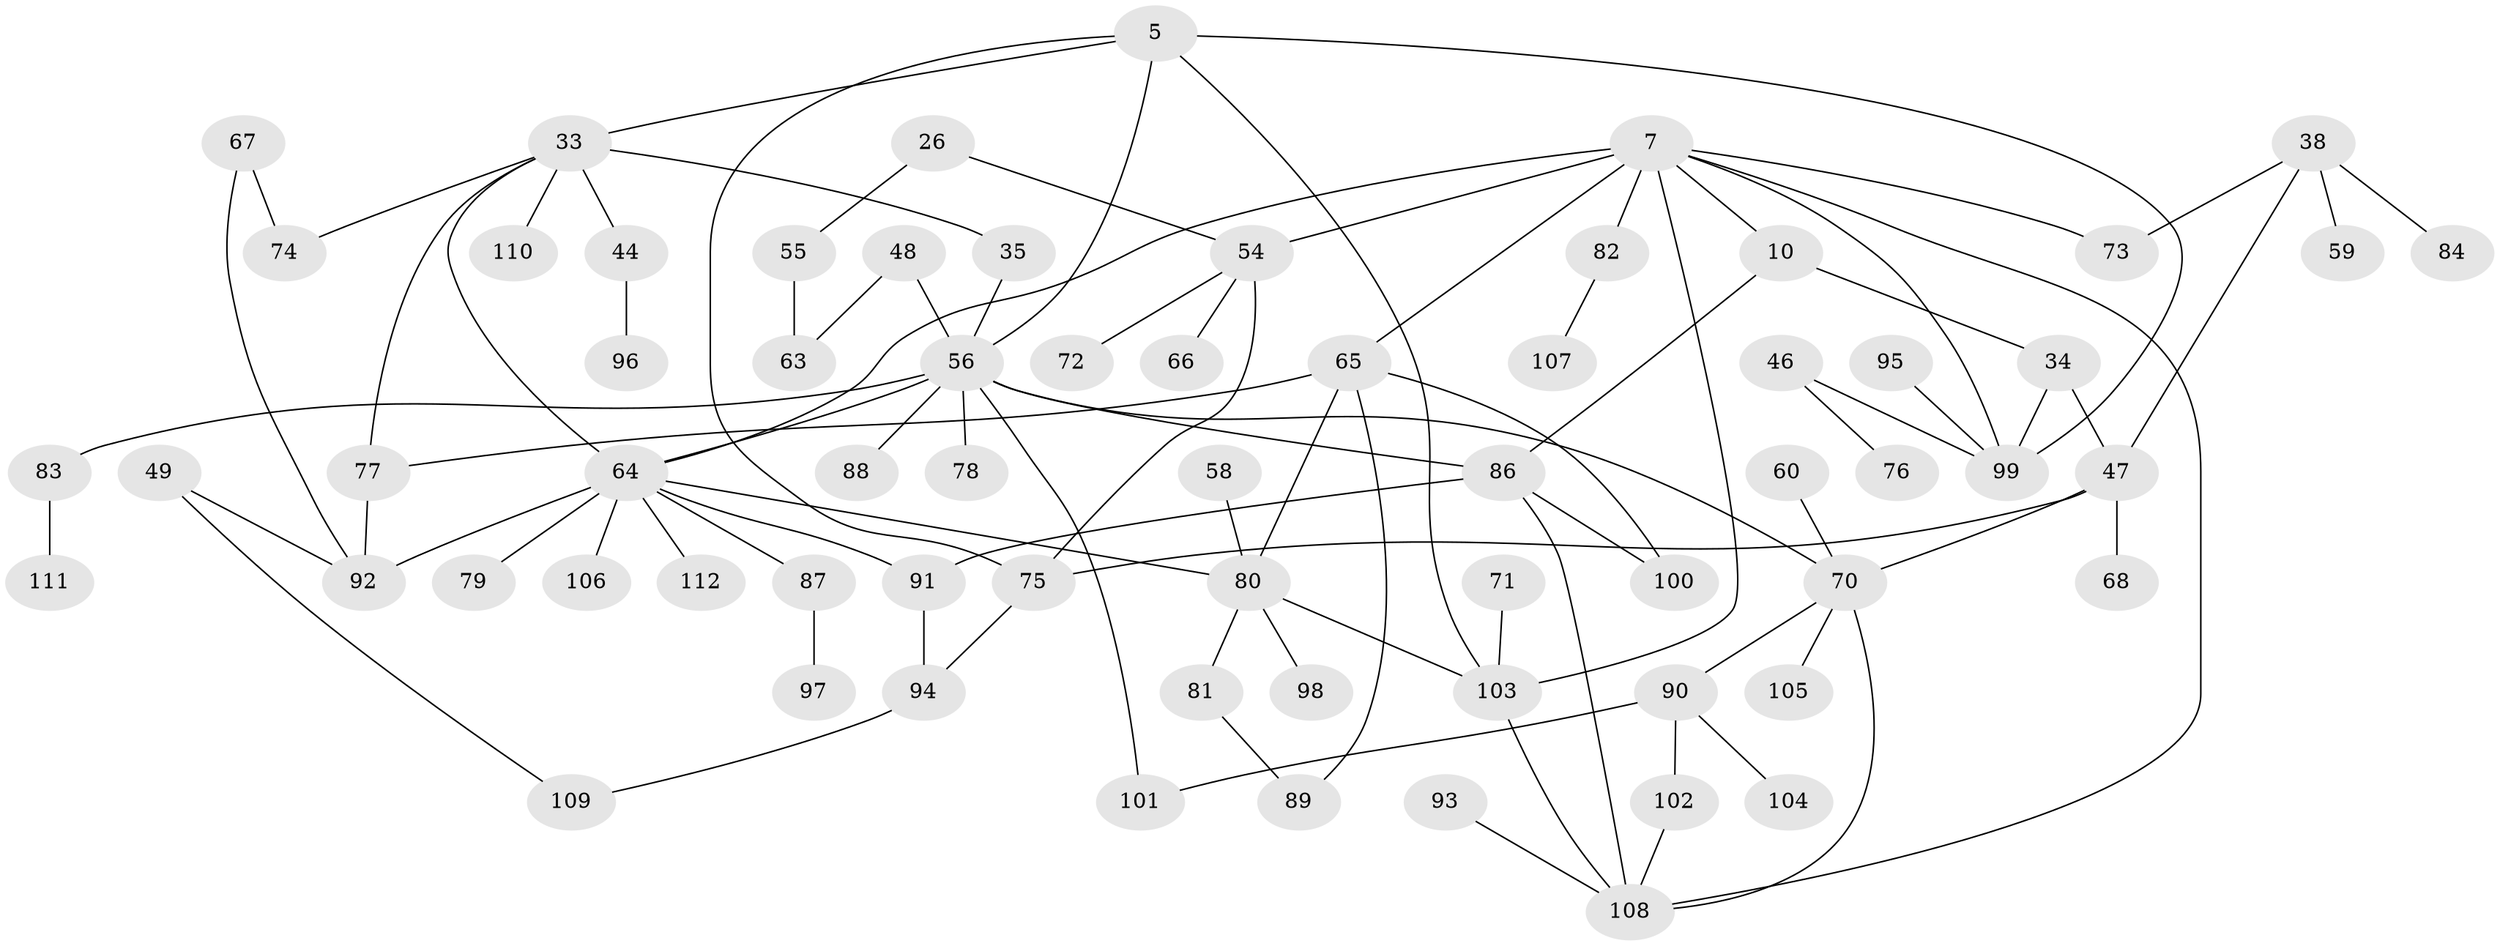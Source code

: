 // original degree distribution, {3: 0.22321428571428573, 5: 0.08035714285714286, 8: 0.008928571428571428, 7: 0.008928571428571428, 6: 0.017857142857142856, 2: 0.2857142857142857, 4: 0.09821428571428571, 1: 0.2767857142857143}
// Generated by graph-tools (version 1.1) at 2025/45/03/04/25 21:45:28]
// undirected, 67 vertices, 92 edges
graph export_dot {
graph [start="1"]
  node [color=gray90,style=filled];
  5;
  7 [super="+3+4"];
  10;
  26;
  33 [super="+6"];
  34 [super="+25"];
  35;
  38;
  44;
  46;
  47 [super="+27"];
  48;
  49;
  54 [super="+24"];
  55;
  56 [super="+41"];
  58;
  59;
  60;
  63;
  64 [super="+12+53+40"];
  65;
  66;
  67;
  68;
  70 [super="+32"];
  71;
  72;
  73 [super="+28"];
  74;
  75 [super="+62"];
  76;
  77;
  78;
  79;
  80 [super="+52+57"];
  81;
  82;
  83;
  84;
  86 [super="+17+23"];
  87;
  88;
  89;
  90;
  91 [super="+37"];
  92 [super="+85"];
  93;
  94;
  95;
  96;
  97;
  98;
  99 [super="+20+45+51"];
  100;
  101;
  102;
  103 [super="+43"];
  104;
  105;
  106;
  107;
  108 [super="+69"];
  109;
  110;
  111;
  112;
  5 -- 33 [weight=2];
  5 -- 103 [weight=2];
  5 -- 56;
  5 -- 99;
  5 -- 75;
  7 -- 10;
  7 -- 65;
  7 -- 82;
  7 -- 54 [weight=2];
  7 -- 64;
  7 -- 73;
  7 -- 99;
  7 -- 103;
  7 -- 108;
  10 -- 34 [weight=2];
  10 -- 86 [weight=2];
  26 -- 55;
  26 -- 54;
  33 -- 35;
  33 -- 44;
  33 -- 110;
  33 -- 74;
  33 -- 77;
  33 -- 64;
  34 -- 47;
  34 -- 99;
  35 -- 56;
  38 -- 59;
  38 -- 84;
  38 -- 47;
  38 -- 73;
  44 -- 96;
  46 -- 76;
  46 -- 99;
  47 -- 68;
  47 -- 70;
  47 -- 75;
  48 -- 63;
  48 -- 56;
  49 -- 109;
  49 -- 92;
  54 -- 66;
  54 -- 72;
  54 -- 75;
  55 -- 63;
  56 -- 88;
  56 -- 101;
  56 -- 70;
  56 -- 78;
  56 -- 83;
  56 -- 86;
  56 -- 64;
  58 -- 80;
  60 -- 70;
  64 -- 87;
  64 -- 112;
  64 -- 92 [weight=2];
  64 -- 80;
  64 -- 106;
  64 -- 79;
  64 -- 91;
  65 -- 100;
  65 -- 77;
  65 -- 89;
  65 -- 80;
  67 -- 74;
  67 -- 92;
  70 -- 105;
  70 -- 90;
  70 -- 108;
  71 -- 103;
  75 -- 94;
  77 -- 92;
  80 -- 81;
  80 -- 98;
  80 -- 103;
  81 -- 89;
  82 -- 107;
  83 -- 111;
  86 -- 100;
  86 -- 91;
  86 -- 108;
  87 -- 97;
  90 -- 102;
  90 -- 104;
  90 -- 101;
  91 -- 94;
  93 -- 108;
  94 -- 109;
  95 -- 99;
  102 -- 108;
  103 -- 108;
}
